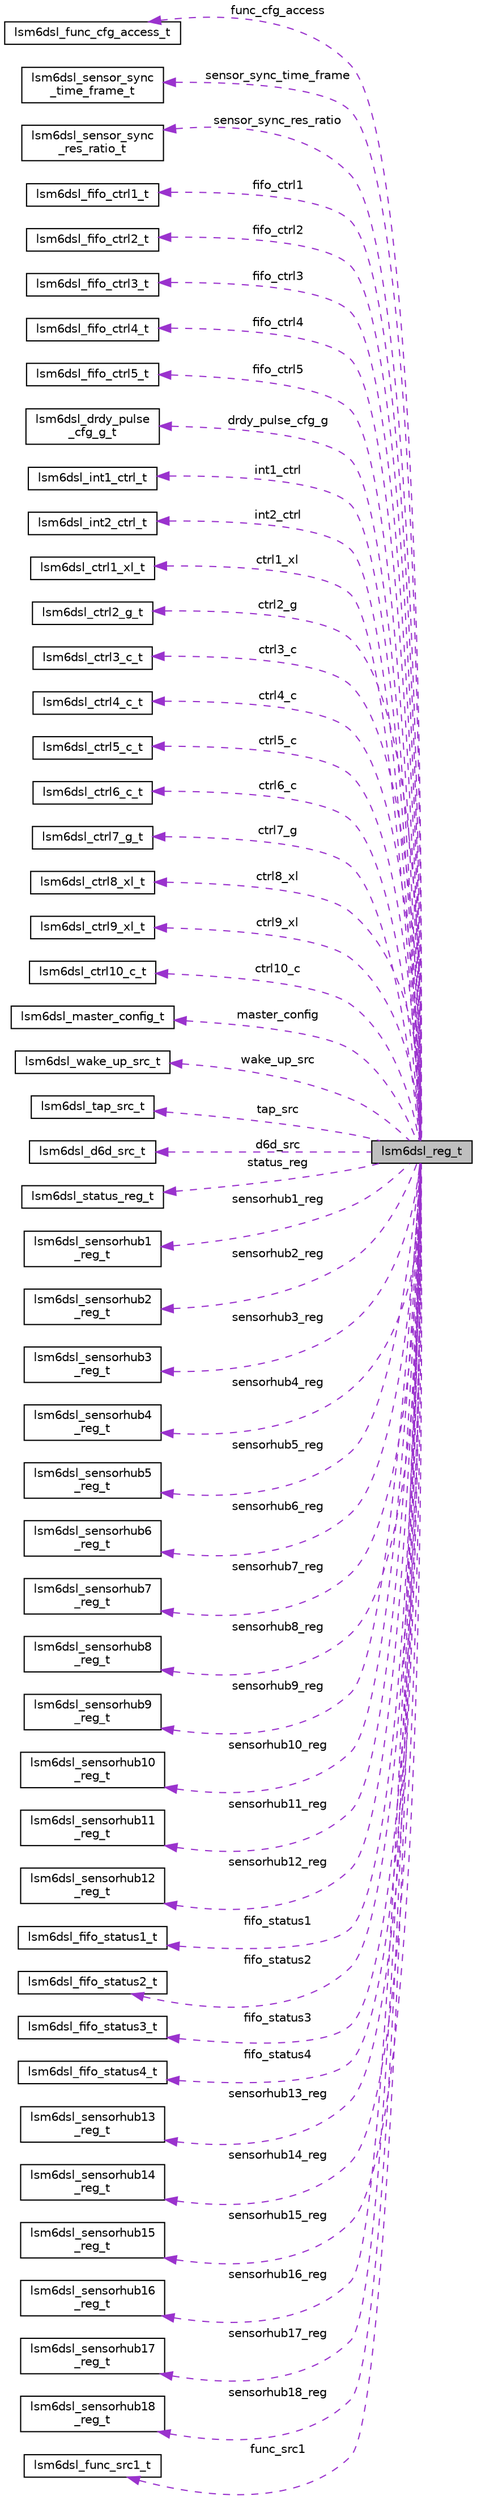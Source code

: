 digraph "lsm6dsl_reg_t"
{
 // LATEX_PDF_SIZE
  edge [fontname="Helvetica",fontsize="10",labelfontname="Helvetica",labelfontsize="10"];
  node [fontname="Helvetica",fontsize="10",shape=record];
  rankdir="LR";
  Node1 [label="lsm6dsl_reg_t",height=0.2,width=0.4,color="black", fillcolor="grey75", style="filled", fontcolor="black",tooltip=" "];
  Node2 -> Node1 [dir="back",color="darkorchid3",fontsize="10",style="dashed",label=" func_cfg_access" ,fontname="Helvetica"];
  Node2 [label="lsm6dsl_func_cfg_access_t",height=0.2,width=0.4,color="black", fillcolor="white", style="filled",URL="$structlsm6dsl__func__cfg__access__t.html",tooltip=" "];
  Node3 -> Node1 [dir="back",color="darkorchid3",fontsize="10",style="dashed",label=" sensor_sync_time_frame" ,fontname="Helvetica"];
  Node3 [label="lsm6dsl_sensor_sync\l_time_frame_t",height=0.2,width=0.4,color="black", fillcolor="white", style="filled",URL="$structlsm6dsl__sensor__sync__time__frame__t.html",tooltip=" "];
  Node4 -> Node1 [dir="back",color="darkorchid3",fontsize="10",style="dashed",label=" sensor_sync_res_ratio" ,fontname="Helvetica"];
  Node4 [label="lsm6dsl_sensor_sync\l_res_ratio_t",height=0.2,width=0.4,color="black", fillcolor="white", style="filled",URL="$structlsm6dsl__sensor__sync__res__ratio__t.html",tooltip=" "];
  Node5 -> Node1 [dir="back",color="darkorchid3",fontsize="10",style="dashed",label=" fifo_ctrl1" ,fontname="Helvetica"];
  Node5 [label="lsm6dsl_fifo_ctrl1_t",height=0.2,width=0.4,color="black", fillcolor="white", style="filled",URL="$structlsm6dsl__fifo__ctrl1__t.html",tooltip=" "];
  Node6 -> Node1 [dir="back",color="darkorchid3",fontsize="10",style="dashed",label=" fifo_ctrl2" ,fontname="Helvetica"];
  Node6 [label="lsm6dsl_fifo_ctrl2_t",height=0.2,width=0.4,color="black", fillcolor="white", style="filled",URL="$structlsm6dsl__fifo__ctrl2__t.html",tooltip=" "];
  Node7 -> Node1 [dir="back",color="darkorchid3",fontsize="10",style="dashed",label=" fifo_ctrl3" ,fontname="Helvetica"];
  Node7 [label="lsm6dsl_fifo_ctrl3_t",height=0.2,width=0.4,color="black", fillcolor="white", style="filled",URL="$structlsm6dsl__fifo__ctrl3__t.html",tooltip=" "];
  Node8 -> Node1 [dir="back",color="darkorchid3",fontsize="10",style="dashed",label=" fifo_ctrl4" ,fontname="Helvetica"];
  Node8 [label="lsm6dsl_fifo_ctrl4_t",height=0.2,width=0.4,color="black", fillcolor="white", style="filled",URL="$structlsm6dsl__fifo__ctrl4__t.html",tooltip=" "];
  Node9 -> Node1 [dir="back",color="darkorchid3",fontsize="10",style="dashed",label=" fifo_ctrl5" ,fontname="Helvetica"];
  Node9 [label="lsm6dsl_fifo_ctrl5_t",height=0.2,width=0.4,color="black", fillcolor="white", style="filled",URL="$structlsm6dsl__fifo__ctrl5__t.html",tooltip=" "];
  Node10 -> Node1 [dir="back",color="darkorchid3",fontsize="10",style="dashed",label=" drdy_pulse_cfg_g" ,fontname="Helvetica"];
  Node10 [label="lsm6dsl_drdy_pulse\l_cfg_g_t",height=0.2,width=0.4,color="black", fillcolor="white", style="filled",URL="$structlsm6dsl__drdy__pulse__cfg__g__t.html",tooltip=" "];
  Node11 -> Node1 [dir="back",color="darkorchid3",fontsize="10",style="dashed",label=" int1_ctrl" ,fontname="Helvetica"];
  Node11 [label="lsm6dsl_int1_ctrl_t",height=0.2,width=0.4,color="black", fillcolor="white", style="filled",URL="$structlsm6dsl__int1__ctrl__t.html",tooltip=" "];
  Node12 -> Node1 [dir="back",color="darkorchid3",fontsize="10",style="dashed",label=" int2_ctrl" ,fontname="Helvetica"];
  Node12 [label="lsm6dsl_int2_ctrl_t",height=0.2,width=0.4,color="black", fillcolor="white", style="filled",URL="$structlsm6dsl__int2__ctrl__t.html",tooltip=" "];
  Node13 -> Node1 [dir="back",color="darkorchid3",fontsize="10",style="dashed",label=" ctrl1_xl" ,fontname="Helvetica"];
  Node13 [label="lsm6dsl_ctrl1_xl_t",height=0.2,width=0.4,color="black", fillcolor="white", style="filled",URL="$structlsm6dsl__ctrl1__xl__t.html",tooltip=" "];
  Node14 -> Node1 [dir="back",color="darkorchid3",fontsize="10",style="dashed",label=" ctrl2_g" ,fontname="Helvetica"];
  Node14 [label="lsm6dsl_ctrl2_g_t",height=0.2,width=0.4,color="black", fillcolor="white", style="filled",URL="$structlsm6dsl__ctrl2__g__t.html",tooltip=" "];
  Node15 -> Node1 [dir="back",color="darkorchid3",fontsize="10",style="dashed",label=" ctrl3_c" ,fontname="Helvetica"];
  Node15 [label="lsm6dsl_ctrl3_c_t",height=0.2,width=0.4,color="black", fillcolor="white", style="filled",URL="$structlsm6dsl__ctrl3__c__t.html",tooltip=" "];
  Node16 -> Node1 [dir="back",color="darkorchid3",fontsize="10",style="dashed",label=" ctrl4_c" ,fontname="Helvetica"];
  Node16 [label="lsm6dsl_ctrl4_c_t",height=0.2,width=0.4,color="black", fillcolor="white", style="filled",URL="$structlsm6dsl__ctrl4__c__t.html",tooltip=" "];
  Node17 -> Node1 [dir="back",color="darkorchid3",fontsize="10",style="dashed",label=" ctrl5_c" ,fontname="Helvetica"];
  Node17 [label="lsm6dsl_ctrl5_c_t",height=0.2,width=0.4,color="black", fillcolor="white", style="filled",URL="$structlsm6dsl__ctrl5__c__t.html",tooltip=" "];
  Node18 -> Node1 [dir="back",color="darkorchid3",fontsize="10",style="dashed",label=" ctrl6_c" ,fontname="Helvetica"];
  Node18 [label="lsm6dsl_ctrl6_c_t",height=0.2,width=0.4,color="black", fillcolor="white", style="filled",URL="$structlsm6dsl__ctrl6__c__t.html",tooltip=" "];
  Node19 -> Node1 [dir="back",color="darkorchid3",fontsize="10",style="dashed",label=" ctrl7_g" ,fontname="Helvetica"];
  Node19 [label="lsm6dsl_ctrl7_g_t",height=0.2,width=0.4,color="black", fillcolor="white", style="filled",URL="$structlsm6dsl__ctrl7__g__t.html",tooltip=" "];
  Node20 -> Node1 [dir="back",color="darkorchid3",fontsize="10",style="dashed",label=" ctrl8_xl" ,fontname="Helvetica"];
  Node20 [label="lsm6dsl_ctrl8_xl_t",height=0.2,width=0.4,color="black", fillcolor="white", style="filled",URL="$structlsm6dsl__ctrl8__xl__t.html",tooltip=" "];
  Node21 -> Node1 [dir="back",color="darkorchid3",fontsize="10",style="dashed",label=" ctrl9_xl" ,fontname="Helvetica"];
  Node21 [label="lsm6dsl_ctrl9_xl_t",height=0.2,width=0.4,color="black", fillcolor="white", style="filled",URL="$structlsm6dsl__ctrl9__xl__t.html",tooltip=" "];
  Node22 -> Node1 [dir="back",color="darkorchid3",fontsize="10",style="dashed",label=" ctrl10_c" ,fontname="Helvetica"];
  Node22 [label="lsm6dsl_ctrl10_c_t",height=0.2,width=0.4,color="black", fillcolor="white", style="filled",URL="$structlsm6dsl__ctrl10__c__t.html",tooltip=" "];
  Node23 -> Node1 [dir="back",color="darkorchid3",fontsize="10",style="dashed",label=" master_config" ,fontname="Helvetica"];
  Node23 [label="lsm6dsl_master_config_t",height=0.2,width=0.4,color="black", fillcolor="white", style="filled",URL="$structlsm6dsl__master__config__t.html",tooltip=" "];
  Node24 -> Node1 [dir="back",color="darkorchid3",fontsize="10",style="dashed",label=" wake_up_src" ,fontname="Helvetica"];
  Node24 [label="lsm6dsl_wake_up_src_t",height=0.2,width=0.4,color="black", fillcolor="white", style="filled",URL="$structlsm6dsl__wake__up__src__t.html",tooltip=" "];
  Node25 -> Node1 [dir="back",color="darkorchid3",fontsize="10",style="dashed",label=" tap_src" ,fontname="Helvetica"];
  Node25 [label="lsm6dsl_tap_src_t",height=0.2,width=0.4,color="black", fillcolor="white", style="filled",URL="$structlsm6dsl__tap__src__t.html",tooltip=" "];
  Node26 -> Node1 [dir="back",color="darkorchid3",fontsize="10",style="dashed",label=" d6d_src" ,fontname="Helvetica"];
  Node26 [label="lsm6dsl_d6d_src_t",height=0.2,width=0.4,color="black", fillcolor="white", style="filled",URL="$structlsm6dsl__d6d__src__t.html",tooltip=" "];
  Node27 -> Node1 [dir="back",color="darkorchid3",fontsize="10",style="dashed",label=" status_reg" ,fontname="Helvetica"];
  Node27 [label="lsm6dsl_status_reg_t",height=0.2,width=0.4,color="black", fillcolor="white", style="filled",URL="$structlsm6dsl__status__reg__t.html",tooltip=" "];
  Node28 -> Node1 [dir="back",color="darkorchid3",fontsize="10",style="dashed",label=" sensorhub1_reg" ,fontname="Helvetica"];
  Node28 [label="lsm6dsl_sensorhub1\l_reg_t",height=0.2,width=0.4,color="black", fillcolor="white", style="filled",URL="$structlsm6dsl__sensorhub1__reg__t.html",tooltip=" "];
  Node29 -> Node1 [dir="back",color="darkorchid3",fontsize="10",style="dashed",label=" sensorhub2_reg" ,fontname="Helvetica"];
  Node29 [label="lsm6dsl_sensorhub2\l_reg_t",height=0.2,width=0.4,color="black", fillcolor="white", style="filled",URL="$structlsm6dsl__sensorhub2__reg__t.html",tooltip=" "];
  Node30 -> Node1 [dir="back",color="darkorchid3",fontsize="10",style="dashed",label=" sensorhub3_reg" ,fontname="Helvetica"];
  Node30 [label="lsm6dsl_sensorhub3\l_reg_t",height=0.2,width=0.4,color="black", fillcolor="white", style="filled",URL="$structlsm6dsl__sensorhub3__reg__t.html",tooltip=" "];
  Node31 -> Node1 [dir="back",color="darkorchid3",fontsize="10",style="dashed",label=" sensorhub4_reg" ,fontname="Helvetica"];
  Node31 [label="lsm6dsl_sensorhub4\l_reg_t",height=0.2,width=0.4,color="black", fillcolor="white", style="filled",URL="$structlsm6dsl__sensorhub4__reg__t.html",tooltip=" "];
  Node32 -> Node1 [dir="back",color="darkorchid3",fontsize="10",style="dashed",label=" sensorhub5_reg" ,fontname="Helvetica"];
  Node32 [label="lsm6dsl_sensorhub5\l_reg_t",height=0.2,width=0.4,color="black", fillcolor="white", style="filled",URL="$structlsm6dsl__sensorhub5__reg__t.html",tooltip=" "];
  Node33 -> Node1 [dir="back",color="darkorchid3",fontsize="10",style="dashed",label=" sensorhub6_reg" ,fontname="Helvetica"];
  Node33 [label="lsm6dsl_sensorhub6\l_reg_t",height=0.2,width=0.4,color="black", fillcolor="white", style="filled",URL="$structlsm6dsl__sensorhub6__reg__t.html",tooltip=" "];
  Node34 -> Node1 [dir="back",color="darkorchid3",fontsize="10",style="dashed",label=" sensorhub7_reg" ,fontname="Helvetica"];
  Node34 [label="lsm6dsl_sensorhub7\l_reg_t",height=0.2,width=0.4,color="black", fillcolor="white", style="filled",URL="$structlsm6dsl__sensorhub7__reg__t.html",tooltip=" "];
  Node35 -> Node1 [dir="back",color="darkorchid3",fontsize="10",style="dashed",label=" sensorhub8_reg" ,fontname="Helvetica"];
  Node35 [label="lsm6dsl_sensorhub8\l_reg_t",height=0.2,width=0.4,color="black", fillcolor="white", style="filled",URL="$structlsm6dsl__sensorhub8__reg__t.html",tooltip=" "];
  Node36 -> Node1 [dir="back",color="darkorchid3",fontsize="10",style="dashed",label=" sensorhub9_reg" ,fontname="Helvetica"];
  Node36 [label="lsm6dsl_sensorhub9\l_reg_t",height=0.2,width=0.4,color="black", fillcolor="white", style="filled",URL="$structlsm6dsl__sensorhub9__reg__t.html",tooltip=" "];
  Node37 -> Node1 [dir="back",color="darkorchid3",fontsize="10",style="dashed",label=" sensorhub10_reg" ,fontname="Helvetica"];
  Node37 [label="lsm6dsl_sensorhub10\l_reg_t",height=0.2,width=0.4,color="black", fillcolor="white", style="filled",URL="$structlsm6dsl__sensorhub10__reg__t.html",tooltip=" "];
  Node38 -> Node1 [dir="back",color="darkorchid3",fontsize="10",style="dashed",label=" sensorhub11_reg" ,fontname="Helvetica"];
  Node38 [label="lsm6dsl_sensorhub11\l_reg_t",height=0.2,width=0.4,color="black", fillcolor="white", style="filled",URL="$structlsm6dsl__sensorhub11__reg__t.html",tooltip=" "];
  Node39 -> Node1 [dir="back",color="darkorchid3",fontsize="10",style="dashed",label=" sensorhub12_reg" ,fontname="Helvetica"];
  Node39 [label="lsm6dsl_sensorhub12\l_reg_t",height=0.2,width=0.4,color="black", fillcolor="white", style="filled",URL="$structlsm6dsl__sensorhub12__reg__t.html",tooltip=" "];
  Node40 -> Node1 [dir="back",color="darkorchid3",fontsize="10",style="dashed",label=" fifo_status1" ,fontname="Helvetica"];
  Node40 [label="lsm6dsl_fifo_status1_t",height=0.2,width=0.4,color="black", fillcolor="white", style="filled",URL="$structlsm6dsl__fifo__status1__t.html",tooltip=" "];
  Node41 -> Node1 [dir="back",color="darkorchid3",fontsize="10",style="dashed",label=" fifo_status2" ,fontname="Helvetica"];
  Node41 [label="lsm6dsl_fifo_status2_t",height=0.2,width=0.4,color="black", fillcolor="white", style="filled",URL="$structlsm6dsl__fifo__status2__t.html",tooltip=" "];
  Node42 -> Node1 [dir="back",color="darkorchid3",fontsize="10",style="dashed",label=" fifo_status3" ,fontname="Helvetica"];
  Node42 [label="lsm6dsl_fifo_status3_t",height=0.2,width=0.4,color="black", fillcolor="white", style="filled",URL="$structlsm6dsl__fifo__status3__t.html",tooltip=" "];
  Node43 -> Node1 [dir="back",color="darkorchid3",fontsize="10",style="dashed",label=" fifo_status4" ,fontname="Helvetica"];
  Node43 [label="lsm6dsl_fifo_status4_t",height=0.2,width=0.4,color="black", fillcolor="white", style="filled",URL="$structlsm6dsl__fifo__status4__t.html",tooltip=" "];
  Node44 -> Node1 [dir="back",color="darkorchid3",fontsize="10",style="dashed",label=" sensorhub13_reg" ,fontname="Helvetica"];
  Node44 [label="lsm6dsl_sensorhub13\l_reg_t",height=0.2,width=0.4,color="black", fillcolor="white", style="filled",URL="$structlsm6dsl__sensorhub13__reg__t.html",tooltip=" "];
  Node45 -> Node1 [dir="back",color="darkorchid3",fontsize="10",style="dashed",label=" sensorhub14_reg" ,fontname="Helvetica"];
  Node45 [label="lsm6dsl_sensorhub14\l_reg_t",height=0.2,width=0.4,color="black", fillcolor="white", style="filled",URL="$structlsm6dsl__sensorhub14__reg__t.html",tooltip=" "];
  Node46 -> Node1 [dir="back",color="darkorchid3",fontsize="10",style="dashed",label=" sensorhub15_reg" ,fontname="Helvetica"];
  Node46 [label="lsm6dsl_sensorhub15\l_reg_t",height=0.2,width=0.4,color="black", fillcolor="white", style="filled",URL="$structlsm6dsl__sensorhub15__reg__t.html",tooltip=" "];
  Node47 -> Node1 [dir="back",color="darkorchid3",fontsize="10",style="dashed",label=" sensorhub16_reg" ,fontname="Helvetica"];
  Node47 [label="lsm6dsl_sensorhub16\l_reg_t",height=0.2,width=0.4,color="black", fillcolor="white", style="filled",URL="$structlsm6dsl__sensorhub16__reg__t.html",tooltip=" "];
  Node48 -> Node1 [dir="back",color="darkorchid3",fontsize="10",style="dashed",label=" sensorhub17_reg" ,fontname="Helvetica"];
  Node48 [label="lsm6dsl_sensorhub17\l_reg_t",height=0.2,width=0.4,color="black", fillcolor="white", style="filled",URL="$structlsm6dsl__sensorhub17__reg__t.html",tooltip=" "];
  Node49 -> Node1 [dir="back",color="darkorchid3",fontsize="10",style="dashed",label=" sensorhub18_reg" ,fontname="Helvetica"];
  Node49 [label="lsm6dsl_sensorhub18\l_reg_t",height=0.2,width=0.4,color="black", fillcolor="white", style="filled",URL="$structlsm6dsl__sensorhub18__reg__t.html",tooltip=" "];
  Node50 -> Node1 [dir="back",color="darkorchid3",fontsize="10",style="dashed",label=" func_src1" ,fontname="Helvetica"];
  Node50 [label="lsm6dsl_func_src1_t",height=0.2,width=0.4,color="black", fillcolor="white", style="filled",URL="$structlsm6dsl__func__src1__t.html",tooltip=" "];
}
